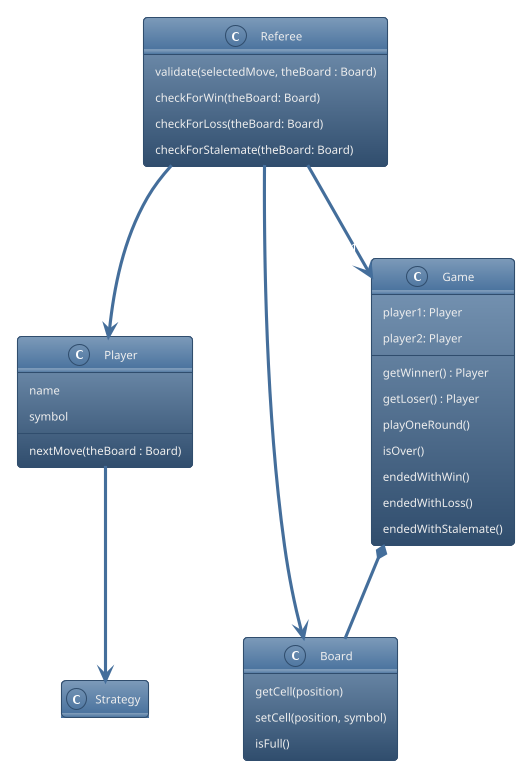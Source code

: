'PlantUML class diagram for the Tic Tac Toe Game.'

@startuml
!theme spacelab
hide empty members

class Player {
    name
    symbol

    nextMove(theBoard : Board)
}

class Board {
    getCell(position)
    setCell(position, symbol)
    isFull()
}

class Strategy {

}

class Referee {
    validate(selectedMove, theBoard : Board)
    checkForWin(theBoard: Board)
    checkForLoss(theBoard: Board)
    checkForStalemate(theBoard: Board)
}

class Game {
    player1: Player
    player2: Player

    getWinner() : Player
    getLoser() : Player
    playOneRound()
    isOver()
    endedWithWin()
    endedWithLoss()
    endedWithStalemate()
}

Player --> Strategy: employs
Referee --> Board: examines
Game *-- Board
Referee --> "2" Player : keeps honest
Referee --> "1" Game : assigned to

@enduml